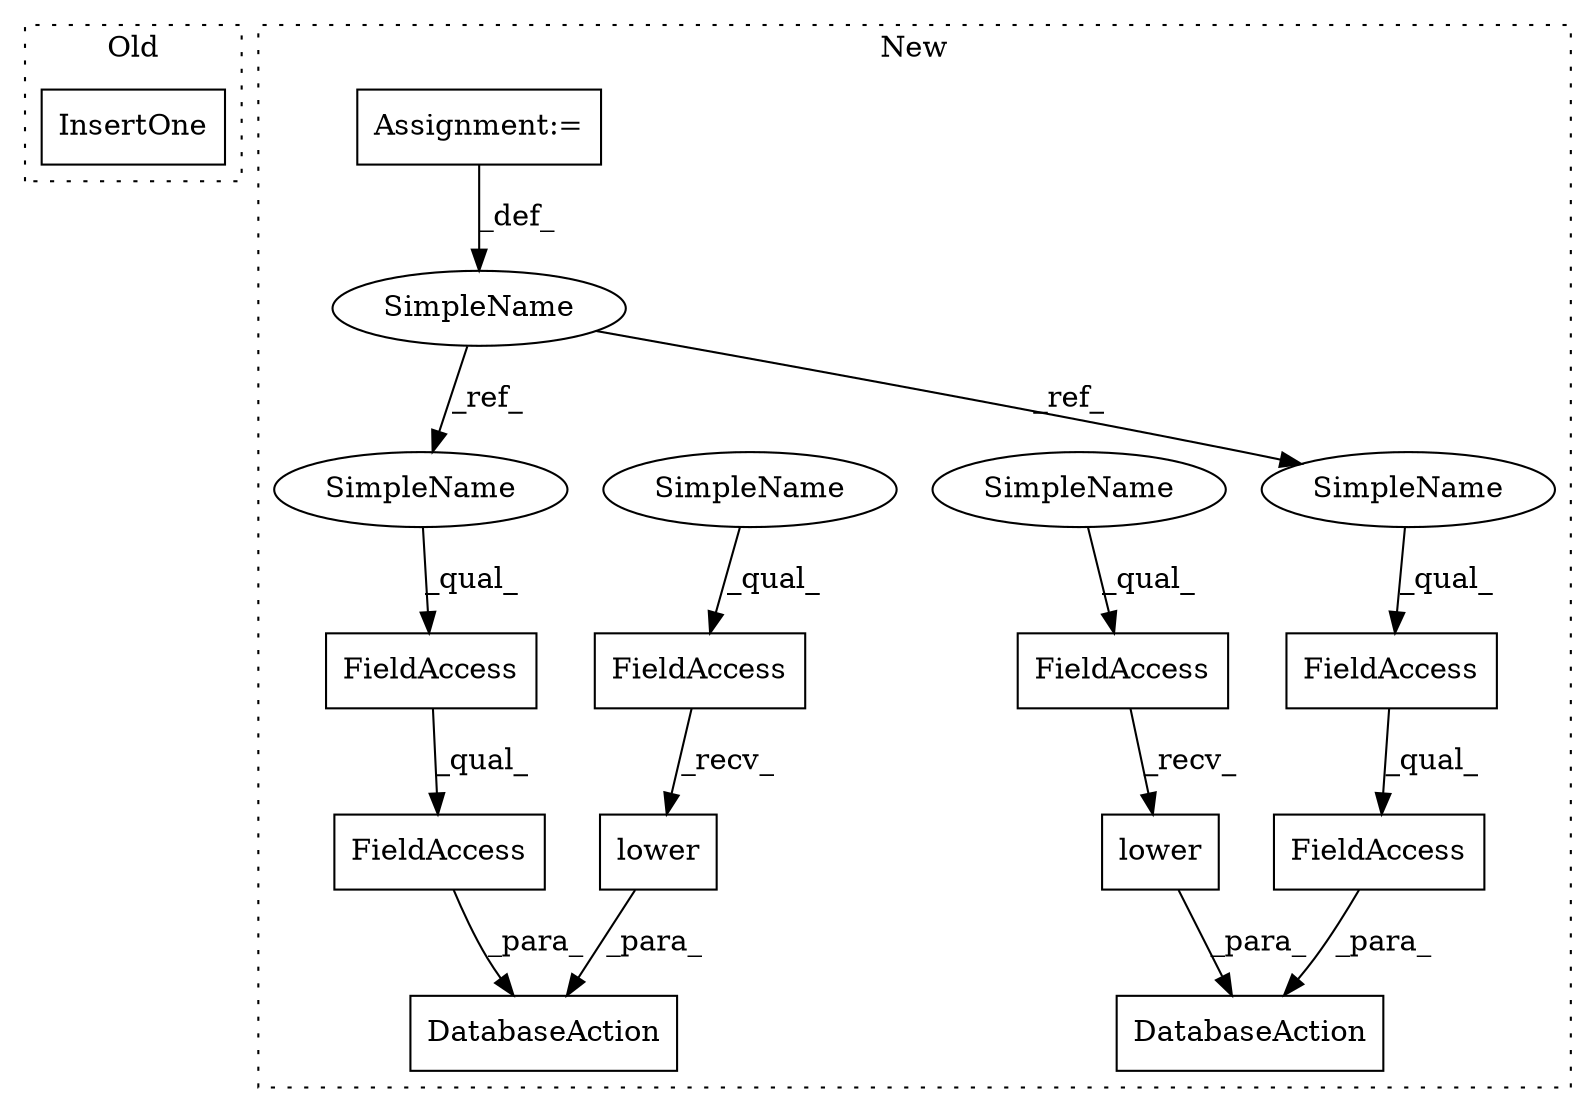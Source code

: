 digraph G {
subgraph cluster0 {
1 [label="InsertOne" a="32" s="2426,2446" l="10,1" shape="box"];
label = "Old";
style="dotted";
}
subgraph cluster1 {
2 [label="DatabaseAction" a="32" s="2341,2416" l="15,1" shape="box"];
3 [label="lower" a="32" s="2404" l="7" shape="box"];
4 [label="FieldAccess" a="22" s="2356" l="32" shape="box"];
5 [label="FieldAccess" a="22" s="2389" l="14" shape="box"];
6 [label="FieldAccess" a="22" s="2275" l="14" shape="box"];
7 [label="lower" a="32" s="2290" l="7" shape="box"];
8 [label="DatabaseAction" a="32" s="2227,2302" l="15,1" shape="box"];
9 [label="FieldAccess" a="22" s="2242" l="32" shape="box"];
10 [label="FieldAccess" a="22" s="2242" l="22" shape="box"];
11 [label="SimpleName" a="42" s="2164" l="14" shape="ellipse"];
12 [label="FieldAccess" a="22" s="2356" l="22" shape="box"];
13 [label="Assignment:=" a="7" s="2164" l="14" shape="box"];
14 [label="SimpleName" a="42" s="2242" l="14" shape="ellipse"];
15 [label="SimpleName" a="42" s="2356" l="14" shape="ellipse"];
16 [label="SimpleName" a="42" s="2389" l="4" shape="ellipse"];
17 [label="SimpleName" a="42" s="2275" l="4" shape="ellipse"];
label = "New";
style="dotted";
}
3 -> 2 [label="_para_"];
4 -> 2 [label="_para_"];
5 -> 3 [label="_recv_"];
6 -> 7 [label="_recv_"];
7 -> 8 [label="_para_"];
9 -> 8 [label="_para_"];
10 -> 9 [label="_qual_"];
11 -> 15 [label="_ref_"];
11 -> 14 [label="_ref_"];
12 -> 4 [label="_qual_"];
13 -> 11 [label="_def_"];
14 -> 10 [label="_qual_"];
15 -> 12 [label="_qual_"];
16 -> 5 [label="_qual_"];
17 -> 6 [label="_qual_"];
}